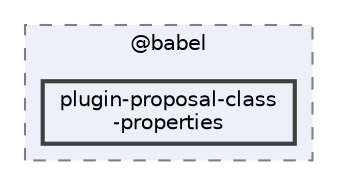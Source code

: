 digraph "pkiclassroomrescheduler/src/main/frontend/node_modules/@babel/plugin-proposal-class-properties"
{
 // LATEX_PDF_SIZE
  bgcolor="transparent";
  edge [fontname=Helvetica,fontsize=10,labelfontname=Helvetica,labelfontsize=10];
  node [fontname=Helvetica,fontsize=10,shape=box,height=0.2,width=0.4];
  compound=true
  subgraph clusterdir_bc8070c8b402176472541bb6f0cba6df {
    graph [ bgcolor="#edf0f7", pencolor="grey50", label="@babel", fontname=Helvetica,fontsize=10 style="filled,dashed", URL="dir_bc8070c8b402176472541bb6f0cba6df.html",tooltip=""]
  dir_580f4ff2b4e50d94005d3bd4ac819292 [label="plugin-proposal-class\l-properties", fillcolor="#edf0f7", color="grey25", style="filled,bold", URL="dir_580f4ff2b4e50d94005d3bd4ac819292.html",tooltip=""];
  }
}
